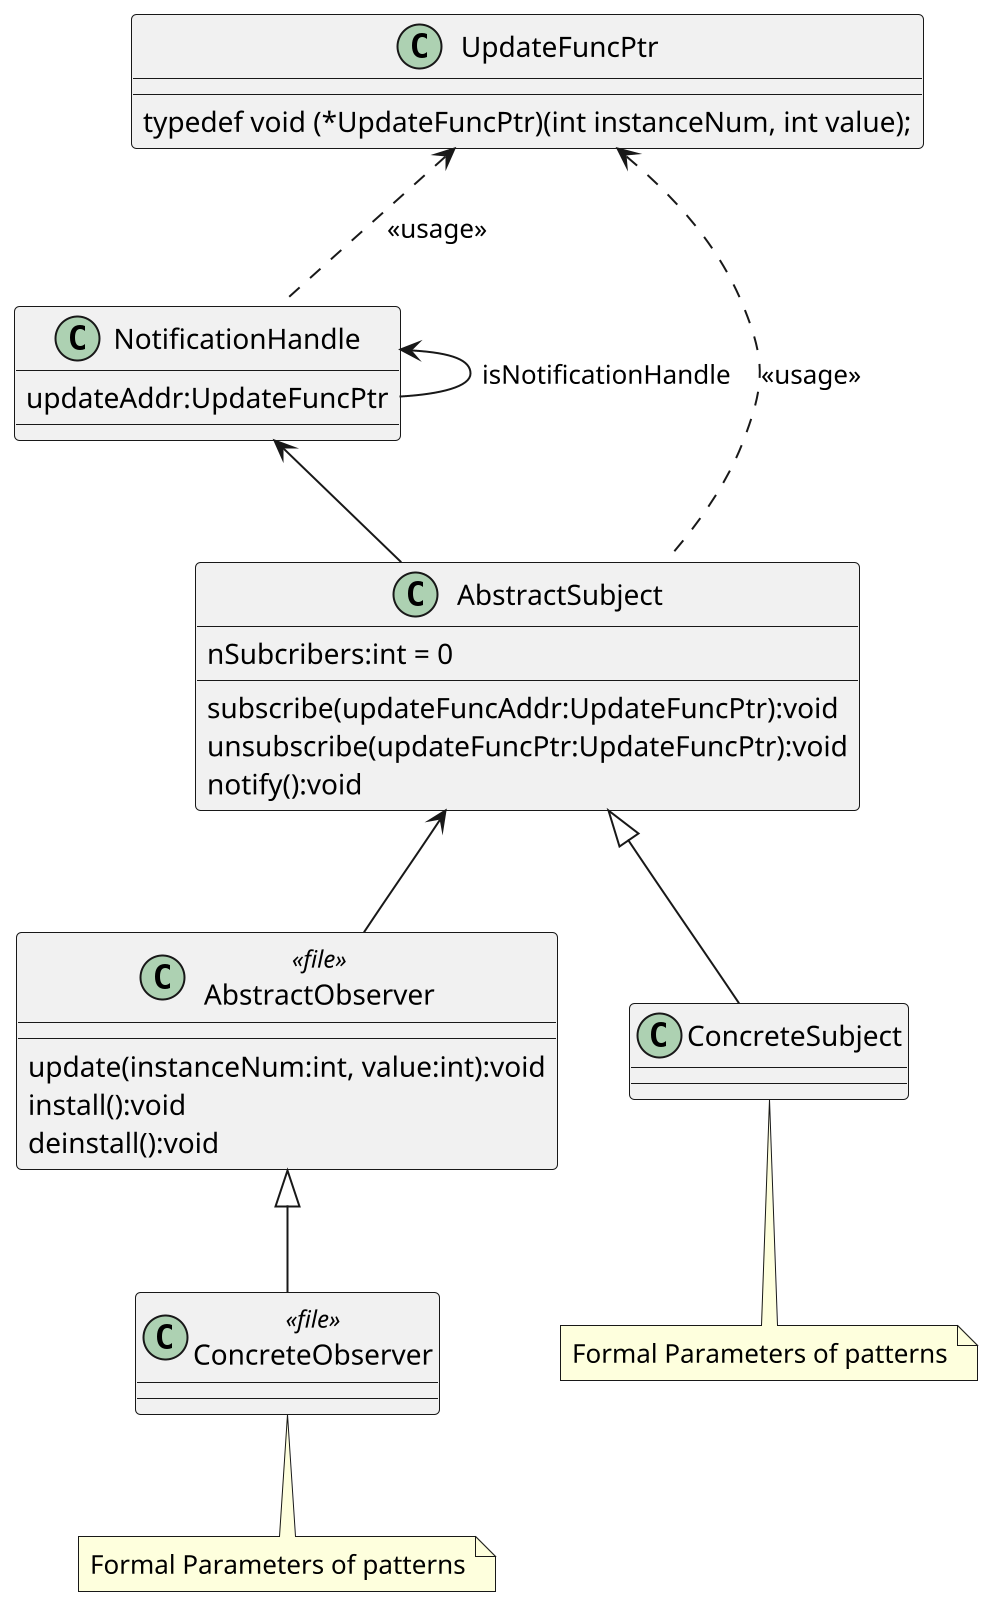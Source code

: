 @startuml Observer pattern a.k.a "Publish-Subscribe"
scale 2

class NotificationHandle{
    updateAddr:UpdateFuncPtr
}

class AbstractSubject{
    nSubcribers:int = 0
    subscribe(updateFuncAddr:UpdateFuncPtr):void
    unsubscribe(updateFuncPtr:UpdateFuncPtr):void
    notify():void
}

class AbstractObserver <<file>> {
    update(instanceNum:int, value:int):void
    install():void
    deinstall():void
}

class UpdateFuncPtr{
    typedef void (*UpdateFuncPtr)(int instanceNum, int value);
}

class ConcreteSubject{

} 
note bottom: Formal Parameters of patterns

class ConcreteObserver <<file>> {
    
}
note bottom: Formal Parameters of patterns

NotificationHandle <-- NotificationHandle : isNotificationHandle
NotificationHandle <-- AbstractSubject
AbstractSubject <-- AbstractObserver
UpdateFuncPtr <.. NotificationHandle: <<usage>>
UpdateFuncPtr <.. AbstractSubject: <<usage>>
AbstractSubject <|--ConcreteSubject
AbstractObserver <|-- ConcreteObserver

@enduml